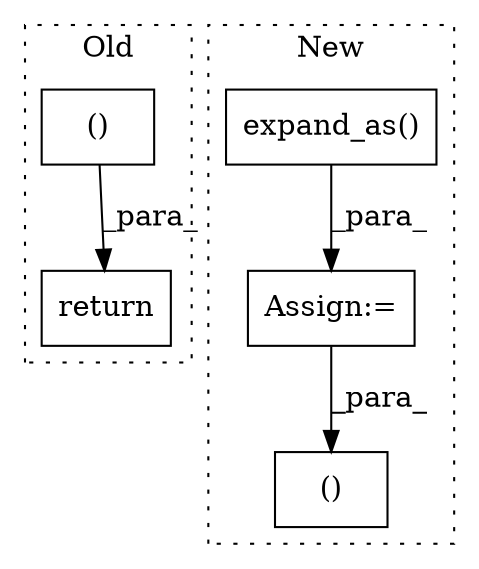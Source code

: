 digraph G {
subgraph cluster0 {
1 [label="()" a="54" s="461" l="3" shape="box"];
5 [label="return" a="93" s="449" l="7" shape="box"];
label = "Old";
style="dotted";
}
subgraph cluster1 {
2 [label="expand_as()" a="75" s="1590,1603" l="12,1" shape="box"];
3 [label="Assign:=" a="68" s="1587" l="3" shape="box"];
4 [label="()" a="54" s="1640" l="7" shape="box"];
label = "New";
style="dotted";
}
1 -> 5 [label="_para_"];
2 -> 3 [label="_para_"];
3 -> 4 [label="_para_"];
}